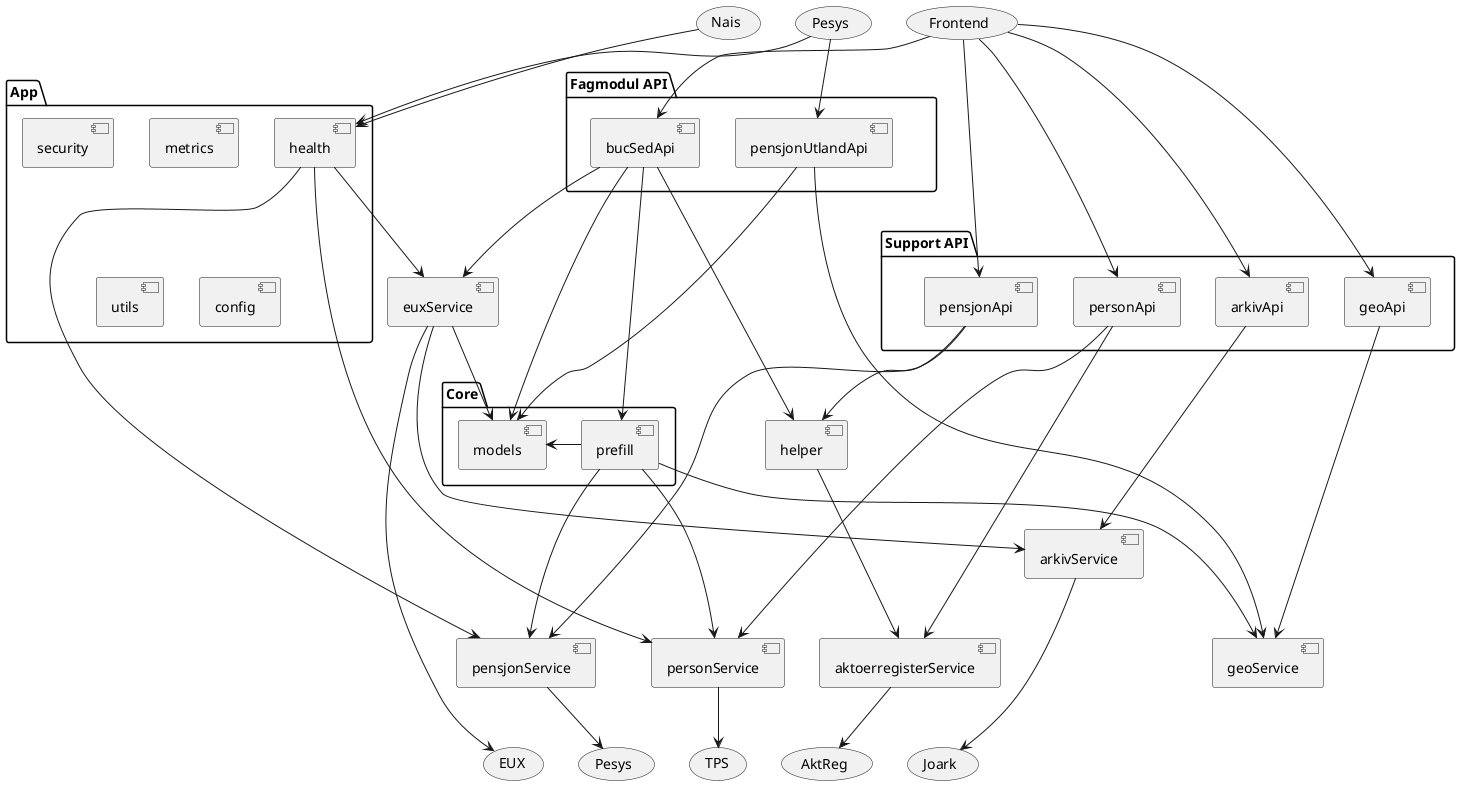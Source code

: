 @startuml

together {
(Nais)
(Frontend)
(Pesys) as Pesys1
}

together {
(EUX)
(Joark)
(TPS)
(AktReg)
(Pesys) as Pesys2
}

package "Fagmodul API" as FagmodulAPI {
Pesys1 --> [pensjonUtlandApi]
Frontend --> [bucSedApi]
}

package "Support API" as SupportAPI {
Frontend --> [arkivApi]
Frontend --> [personApi]
Frontend --> [pensjonApi]
Frontend --> [geoApi]
}

package "App" {
Pesys1 -> [health]
Nais -> [health]
[security]
[metrics]
[utils]
[config]
}

bucSedApi --> [euxService]
health --> [euxService]
euxService ---> EUX

package "Core" {
[models]
bucSedApi --> [prefill]
models <- prefill
pensjonUtlandApi --> [models]
bucSedApi ---> [models]
}

euxService --> models

bucSedApi --> [helper]
pensjonApi --> [helper]

arkivApi ---> [arkivService] 
arkivService ---> Joark 
euxService ---> [arkivService]
geoApi ---> [geoService]
pensjonUtlandApi ---> [geoService]
prefill ---> [geoService]

together {
personApi ---> [aktoerregisterService]
aktoerregisterService --> AktReg
helper ---> [aktoerregisterService]
health ---> [personService]
personService -> TPS
personApi ---> [personService]
prefill ---> [personService]
}

health ---> [pensjonService]
pensjonApi ---> [pensjonService]
prefill ---> [pensjonService]
pensjonService -> Pesys2

together {
FagmodulAPI -[hidden]> SupportAPI
}

@enduml
